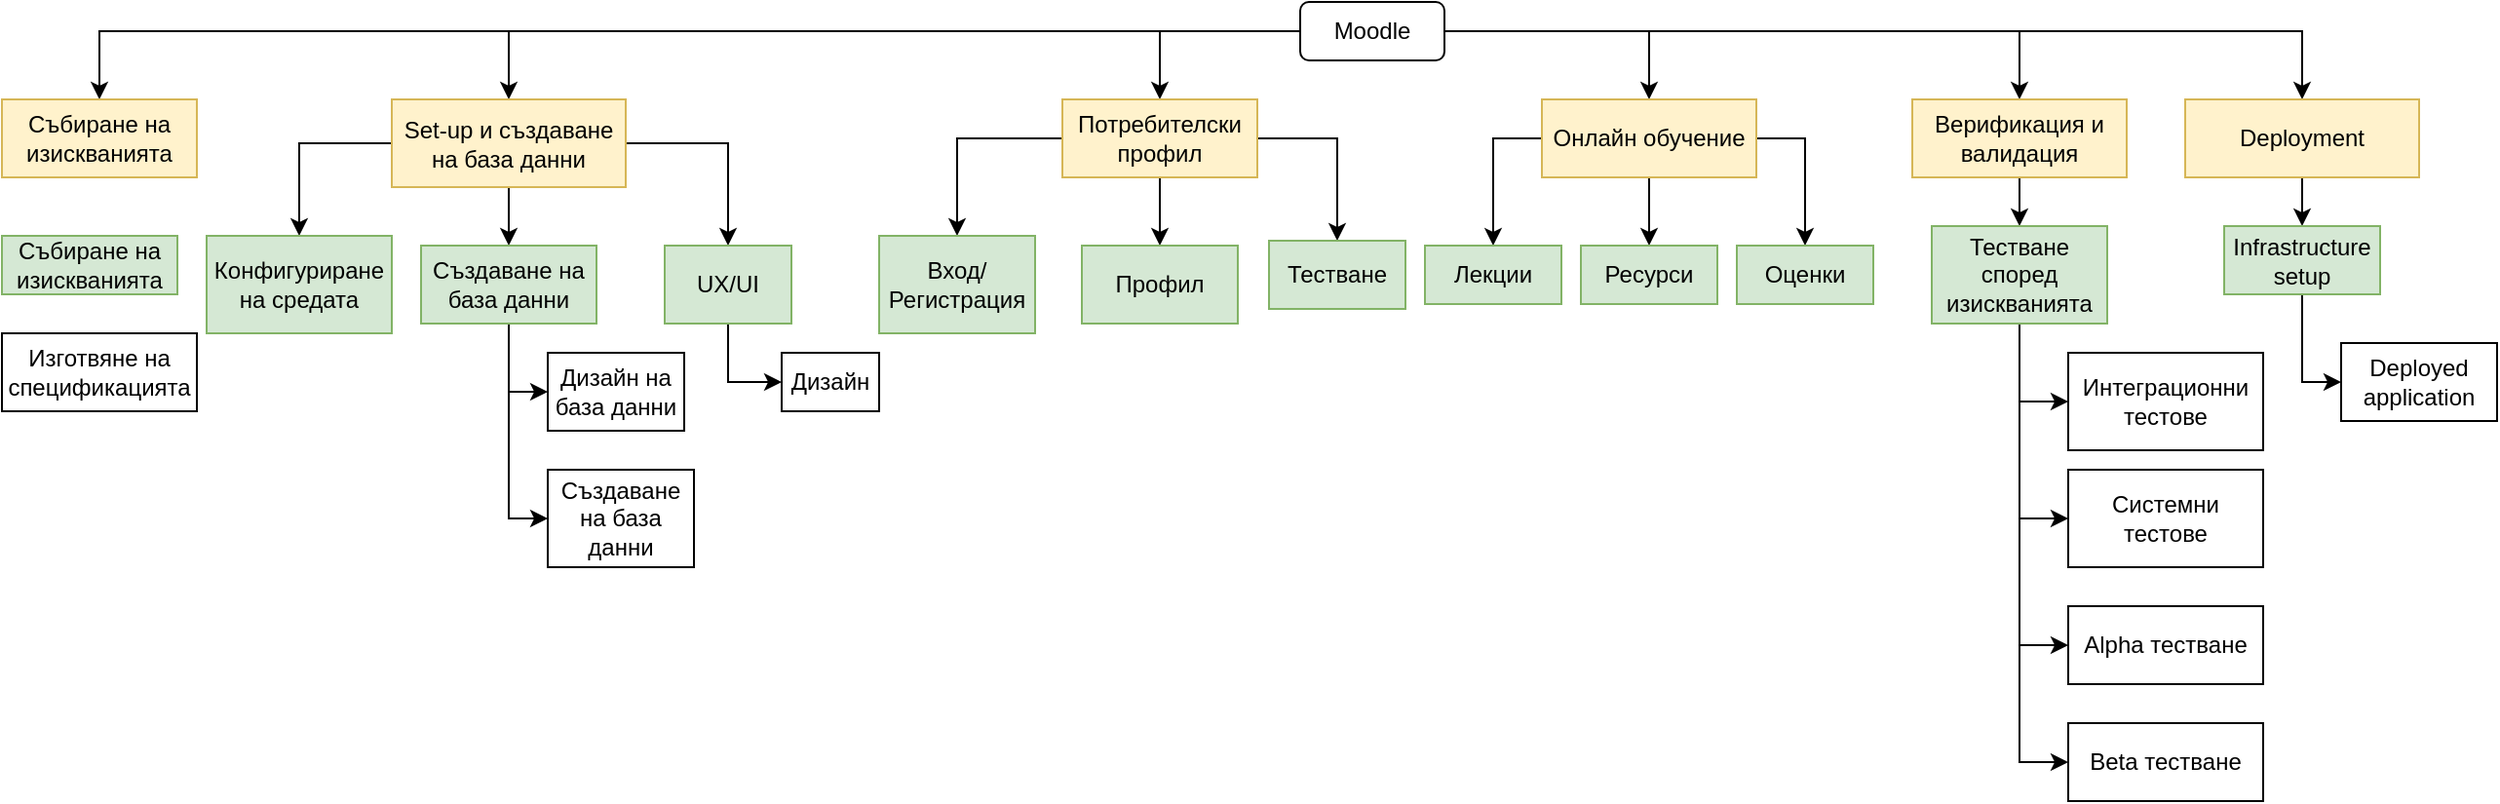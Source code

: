 <mxfile version="15.9.4" type="github">
  <diagram id="OaNjyxevK-4zABXbeRmA" name="Page-1">
    <mxGraphModel dx="1773" dy="589" grid="1" gridSize="10" guides="1" tooltips="1" connect="1" arrows="1" fold="1" page="1" pageScale="1" pageWidth="827" pageHeight="1169" math="0" shadow="0">
      <root>
        <mxCell id="0" />
        <mxCell id="1" parent="0" />
        <mxCell id="JWQSCCIdsSd6pLvR8Nr2-3" style="edgeStyle=orthogonalEdgeStyle;rounded=0;orthogonalLoop=1;jettySize=auto;html=1;entryX=0.5;entryY=0;entryDx=0;entryDy=0;" edge="1" parent="1" source="JWQSCCIdsSd6pLvR8Nr2-1" target="JWQSCCIdsSd6pLvR8Nr2-2">
          <mxGeometry relative="1" as="geometry" />
        </mxCell>
        <mxCell id="JWQSCCIdsSd6pLvR8Nr2-6" style="edgeStyle=orthogonalEdgeStyle;rounded=0;orthogonalLoop=1;jettySize=auto;html=1;entryX=0.5;entryY=0;entryDx=0;entryDy=0;" edge="1" parent="1" source="JWQSCCIdsSd6pLvR8Nr2-1" target="JWQSCCIdsSd6pLvR8Nr2-5">
          <mxGeometry relative="1" as="geometry" />
        </mxCell>
        <mxCell id="JWQSCCIdsSd6pLvR8Nr2-11" style="edgeStyle=orthogonalEdgeStyle;rounded=0;orthogonalLoop=1;jettySize=auto;html=1;entryX=0.5;entryY=0;entryDx=0;entryDy=0;" edge="1" parent="1" source="JWQSCCIdsSd6pLvR8Nr2-1" target="JWQSCCIdsSd6pLvR8Nr2-9">
          <mxGeometry relative="1" as="geometry" />
        </mxCell>
        <mxCell id="JWQSCCIdsSd6pLvR8Nr2-12" style="edgeStyle=orthogonalEdgeStyle;rounded=0;orthogonalLoop=1;jettySize=auto;html=1;entryX=0.5;entryY=0;entryDx=0;entryDy=0;" edge="1" parent="1" source="JWQSCCIdsSd6pLvR8Nr2-1" target="JWQSCCIdsSd6pLvR8Nr2-10">
          <mxGeometry relative="1" as="geometry" />
        </mxCell>
        <mxCell id="JWQSCCIdsSd6pLvR8Nr2-37" style="edgeStyle=orthogonalEdgeStyle;rounded=0;orthogonalLoop=1;jettySize=auto;html=1;" edge="1" parent="1" source="JWQSCCIdsSd6pLvR8Nr2-1" target="JWQSCCIdsSd6pLvR8Nr2-13">
          <mxGeometry relative="1" as="geometry" />
        </mxCell>
        <mxCell id="JWQSCCIdsSd6pLvR8Nr2-59" style="edgeStyle=orthogonalEdgeStyle;rounded=0;orthogonalLoop=1;jettySize=auto;html=1;exitX=0;exitY=0.5;exitDx=0;exitDy=0;" edge="1" parent="1" source="JWQSCCIdsSd6pLvR8Nr2-1" target="JWQSCCIdsSd6pLvR8Nr2-7">
          <mxGeometry relative="1" as="geometry" />
        </mxCell>
        <mxCell id="JWQSCCIdsSd6pLvR8Nr2-1" value="Moodle" style="rounded=1;whiteSpace=wrap;html=1;" vertex="1" parent="1">
          <mxGeometry x="536" y="110" width="74" height="30" as="geometry" />
        </mxCell>
        <mxCell id="JWQSCCIdsSd6pLvR8Nr2-2" value="Събиране на изискванията" style="whiteSpace=wrap;html=1;fillColor=#fff2cc;strokeColor=#d6b656;" vertex="1" parent="1">
          <mxGeometry x="-130" y="160" width="100" height="40" as="geometry" />
        </mxCell>
        <mxCell id="JWQSCCIdsSd6pLvR8Nr2-34" style="edgeStyle=orthogonalEdgeStyle;rounded=0;orthogonalLoop=1;jettySize=auto;html=1;exitX=0;exitY=0.5;exitDx=0;exitDy=0;" edge="1" parent="1" source="JWQSCCIdsSd6pLvR8Nr2-5" target="JWQSCCIdsSd6pLvR8Nr2-17">
          <mxGeometry relative="1" as="geometry" />
        </mxCell>
        <mxCell id="JWQSCCIdsSd6pLvR8Nr2-35" style="edgeStyle=orthogonalEdgeStyle;rounded=0;orthogonalLoop=1;jettySize=auto;html=1;" edge="1" parent="1" source="JWQSCCIdsSd6pLvR8Nr2-5" target="JWQSCCIdsSd6pLvR8Nr2-21">
          <mxGeometry relative="1" as="geometry" />
        </mxCell>
        <mxCell id="JWQSCCIdsSd6pLvR8Nr2-36" style="edgeStyle=orthogonalEdgeStyle;rounded=0;orthogonalLoop=1;jettySize=auto;html=1;exitX=1;exitY=0.5;exitDx=0;exitDy=0;entryX=0.5;entryY=0;entryDx=0;entryDy=0;" edge="1" parent="1" source="JWQSCCIdsSd6pLvR8Nr2-5" target="JWQSCCIdsSd6pLvR8Nr2-22">
          <mxGeometry relative="1" as="geometry" />
        </mxCell>
        <mxCell id="JWQSCCIdsSd6pLvR8Nr2-5" value="Set-up и създаване на база данни" style="whiteSpace=wrap;html=1;fillColor=#fff2cc;strokeColor=#d6b656;" vertex="1" parent="1">
          <mxGeometry x="70" y="160" width="120" height="45" as="geometry" />
        </mxCell>
        <mxCell id="JWQSCCIdsSd6pLvR8Nr2-41" style="edgeStyle=orthogonalEdgeStyle;rounded=0;orthogonalLoop=1;jettySize=auto;html=1;entryX=0.5;entryY=0;entryDx=0;entryDy=0;" edge="1" parent="1" source="JWQSCCIdsSd6pLvR8Nr2-7" target="JWQSCCIdsSd6pLvR8Nr2-39">
          <mxGeometry relative="1" as="geometry" />
        </mxCell>
        <mxCell id="JWQSCCIdsSd6pLvR8Nr2-63" style="edgeStyle=orthogonalEdgeStyle;rounded=0;orthogonalLoop=1;jettySize=auto;html=1;entryX=0.5;entryY=0;entryDx=0;entryDy=0;" edge="1" parent="1" source="JWQSCCIdsSd6pLvR8Nr2-7" target="JWQSCCIdsSd6pLvR8Nr2-42">
          <mxGeometry relative="1" as="geometry" />
        </mxCell>
        <mxCell id="JWQSCCIdsSd6pLvR8Nr2-64" style="edgeStyle=orthogonalEdgeStyle;rounded=0;orthogonalLoop=1;jettySize=auto;html=1;entryX=0.5;entryY=0;entryDx=0;entryDy=0;" edge="1" parent="1" source="JWQSCCIdsSd6pLvR8Nr2-7" target="JWQSCCIdsSd6pLvR8Nr2-38">
          <mxGeometry relative="1" as="geometry" />
        </mxCell>
        <mxCell id="JWQSCCIdsSd6pLvR8Nr2-7" value="Потребителски профил" style="whiteSpace=wrap;html=1;fillColor=#fff2cc;strokeColor=#d6b656;" vertex="1" parent="1">
          <mxGeometry x="414" y="160" width="100" height="40" as="geometry" />
        </mxCell>
        <mxCell id="JWQSCCIdsSd6pLvR8Nr2-73" style="edgeStyle=orthogonalEdgeStyle;rounded=0;orthogonalLoop=1;jettySize=auto;html=1;" edge="1" parent="1" source="JWQSCCIdsSd6pLvR8Nr2-9" target="JWQSCCIdsSd6pLvR8Nr2-68">
          <mxGeometry relative="1" as="geometry" />
        </mxCell>
        <mxCell id="JWQSCCIdsSd6pLvR8Nr2-74" style="edgeStyle=orthogonalEdgeStyle;rounded=0;orthogonalLoop=1;jettySize=auto;html=1;exitX=0;exitY=0.5;exitDx=0;exitDy=0;" edge="1" parent="1" source="JWQSCCIdsSd6pLvR8Nr2-9" target="JWQSCCIdsSd6pLvR8Nr2-67">
          <mxGeometry relative="1" as="geometry" />
        </mxCell>
        <mxCell id="JWQSCCIdsSd6pLvR8Nr2-75" style="edgeStyle=orthogonalEdgeStyle;rounded=0;orthogonalLoop=1;jettySize=auto;html=1;exitX=1;exitY=0.5;exitDx=0;exitDy=0;entryX=0.5;entryY=0;entryDx=0;entryDy=0;" edge="1" parent="1" source="JWQSCCIdsSd6pLvR8Nr2-9" target="JWQSCCIdsSd6pLvR8Nr2-70">
          <mxGeometry relative="1" as="geometry" />
        </mxCell>
        <mxCell id="JWQSCCIdsSd6pLvR8Nr2-9" value="Онлайн обучение" style="whiteSpace=wrap;html=1;fillColor=#fff2cc;strokeColor=#d6b656;" vertex="1" parent="1">
          <mxGeometry x="660" y="160" width="110" height="40" as="geometry" />
        </mxCell>
        <mxCell id="JWQSCCIdsSd6pLvR8Nr2-46" style="edgeStyle=orthogonalEdgeStyle;rounded=0;orthogonalLoop=1;jettySize=auto;html=1;entryX=0.5;entryY=0;entryDx=0;entryDy=0;" edge="1" parent="1" source="JWQSCCIdsSd6pLvR8Nr2-10" target="JWQSCCIdsSd6pLvR8Nr2-45">
          <mxGeometry relative="1" as="geometry" />
        </mxCell>
        <mxCell id="JWQSCCIdsSd6pLvR8Nr2-10" value="Верификация и валидация" style="whiteSpace=wrap;html=1;fillColor=#fff2cc;strokeColor=#d6b656;" vertex="1" parent="1">
          <mxGeometry x="850" y="160" width="110" height="40" as="geometry" />
        </mxCell>
        <mxCell id="JWQSCCIdsSd6pLvR8Nr2-48" style="edgeStyle=orthogonalEdgeStyle;rounded=0;orthogonalLoop=1;jettySize=auto;html=1;entryX=0.5;entryY=0;entryDx=0;entryDy=0;" edge="1" parent="1" source="JWQSCCIdsSd6pLvR8Nr2-13" target="JWQSCCIdsSd6pLvR8Nr2-47">
          <mxGeometry relative="1" as="geometry" />
        </mxCell>
        <mxCell id="JWQSCCIdsSd6pLvR8Nr2-13" value="Deployment" style="whiteSpace=wrap;html=1;fillColor=#fff2cc;strokeColor=#d6b656;" vertex="1" parent="1">
          <mxGeometry x="990" y="160" width="120" height="40" as="geometry" />
        </mxCell>
        <mxCell id="JWQSCCIdsSd6pLvR8Nr2-14" value="Събиране на изискванията" style="whiteSpace=wrap;html=1;fillColor=#d5e8d4;strokeColor=#82b366;" vertex="1" parent="1">
          <mxGeometry x="-130" y="230" width="90" height="30" as="geometry" />
        </mxCell>
        <mxCell id="JWQSCCIdsSd6pLvR8Nr2-16" value="Изготвяне на спецификацията" style="whiteSpace=wrap;html=1;" vertex="1" parent="1">
          <mxGeometry x="-130" y="280" width="100" height="40" as="geometry" />
        </mxCell>
        <mxCell id="JWQSCCIdsSd6pLvR8Nr2-17" value="Конфигуриране на средата" style="whiteSpace=wrap;html=1;fillColor=#d5e8d4;strokeColor=#82b366;" vertex="1" parent="1">
          <mxGeometry x="-25" y="230" width="95" height="50" as="geometry" />
        </mxCell>
        <mxCell id="JWQSCCIdsSd6pLvR8Nr2-28" style="edgeStyle=orthogonalEdgeStyle;rounded=0;orthogonalLoop=1;jettySize=auto;html=1;entryX=0;entryY=0.5;entryDx=0;entryDy=0;" edge="1" parent="1" source="JWQSCCIdsSd6pLvR8Nr2-21" target="JWQSCCIdsSd6pLvR8Nr2-23">
          <mxGeometry relative="1" as="geometry" />
        </mxCell>
        <mxCell id="JWQSCCIdsSd6pLvR8Nr2-29" style="edgeStyle=orthogonalEdgeStyle;rounded=0;orthogonalLoop=1;jettySize=auto;html=1;entryX=0;entryY=0.5;entryDx=0;entryDy=0;" edge="1" parent="1" source="JWQSCCIdsSd6pLvR8Nr2-21" target="JWQSCCIdsSd6pLvR8Nr2-24">
          <mxGeometry relative="1" as="geometry" />
        </mxCell>
        <mxCell id="JWQSCCIdsSd6pLvR8Nr2-21" value="Създаване на база данни" style="whiteSpace=wrap;html=1;fillColor=#d5e8d4;strokeColor=#82b366;" vertex="1" parent="1">
          <mxGeometry x="85" y="235" width="90" height="40" as="geometry" />
        </mxCell>
        <mxCell id="JWQSCCIdsSd6pLvR8Nr2-31" style="edgeStyle=orthogonalEdgeStyle;rounded=0;orthogonalLoop=1;jettySize=auto;html=1;entryX=0;entryY=0.5;entryDx=0;entryDy=0;" edge="1" parent="1" source="JWQSCCIdsSd6pLvR8Nr2-22" target="JWQSCCIdsSd6pLvR8Nr2-30">
          <mxGeometry relative="1" as="geometry" />
        </mxCell>
        <mxCell id="JWQSCCIdsSd6pLvR8Nr2-22" value="UX/UI" style="whiteSpace=wrap;html=1;fillColor=#d5e8d4;strokeColor=#82b366;" vertex="1" parent="1">
          <mxGeometry x="210" y="235" width="65" height="40" as="geometry" />
        </mxCell>
        <mxCell id="JWQSCCIdsSd6pLvR8Nr2-23" value="Дизайн на база данни" style="whiteSpace=wrap;html=1;" vertex="1" parent="1">
          <mxGeometry x="150" y="290" width="70" height="40" as="geometry" />
        </mxCell>
        <mxCell id="JWQSCCIdsSd6pLvR8Nr2-24" value="Създаване на база данни" style="whiteSpace=wrap;html=1;" vertex="1" parent="1">
          <mxGeometry x="150" y="350" width="75" height="50" as="geometry" />
        </mxCell>
        <mxCell id="JWQSCCIdsSd6pLvR8Nr2-30" value="Дизайн" style="whiteSpace=wrap;html=1;" vertex="1" parent="1">
          <mxGeometry x="270" y="290" width="50" height="30" as="geometry" />
        </mxCell>
        <mxCell id="JWQSCCIdsSd6pLvR8Nr2-38" value="Вход/Регистрация" style="whiteSpace=wrap;html=1;fillColor=#d5e8d4;strokeColor=#82b366;" vertex="1" parent="1">
          <mxGeometry x="320" y="230" width="80" height="50" as="geometry" />
        </mxCell>
        <mxCell id="JWQSCCIdsSd6pLvR8Nr2-39" value="Профил" style="whiteSpace=wrap;html=1;fillColor=#d5e8d4;strokeColor=#82b366;" vertex="1" parent="1">
          <mxGeometry x="424" y="235" width="80" height="40" as="geometry" />
        </mxCell>
        <mxCell id="JWQSCCIdsSd6pLvR8Nr2-42" value="Тестване" style="whiteSpace=wrap;html=1;fillColor=#d5e8d4;strokeColor=#82b366;" vertex="1" parent="1">
          <mxGeometry x="520" y="232.5" width="70" height="35" as="geometry" />
        </mxCell>
        <mxCell id="JWQSCCIdsSd6pLvR8Nr2-55" style="edgeStyle=orthogonalEdgeStyle;rounded=0;orthogonalLoop=1;jettySize=auto;html=1;entryX=0;entryY=0.5;entryDx=0;entryDy=0;" edge="1" parent="1" source="JWQSCCIdsSd6pLvR8Nr2-45" target="JWQSCCIdsSd6pLvR8Nr2-51">
          <mxGeometry relative="1" as="geometry" />
        </mxCell>
        <mxCell id="JWQSCCIdsSd6pLvR8Nr2-56" style="edgeStyle=orthogonalEdgeStyle;rounded=0;orthogonalLoop=1;jettySize=auto;html=1;entryX=0;entryY=0.5;entryDx=0;entryDy=0;" edge="1" parent="1" source="JWQSCCIdsSd6pLvR8Nr2-45" target="JWQSCCIdsSd6pLvR8Nr2-52">
          <mxGeometry relative="1" as="geometry" />
        </mxCell>
        <mxCell id="JWQSCCIdsSd6pLvR8Nr2-57" style="edgeStyle=orthogonalEdgeStyle;rounded=0;orthogonalLoop=1;jettySize=auto;html=1;entryX=0;entryY=0.5;entryDx=0;entryDy=0;" edge="1" parent="1" source="JWQSCCIdsSd6pLvR8Nr2-45" target="JWQSCCIdsSd6pLvR8Nr2-53">
          <mxGeometry relative="1" as="geometry" />
        </mxCell>
        <mxCell id="JWQSCCIdsSd6pLvR8Nr2-58" style="edgeStyle=orthogonalEdgeStyle;rounded=0;orthogonalLoop=1;jettySize=auto;html=1;entryX=0;entryY=0.5;entryDx=0;entryDy=0;" edge="1" parent="1" source="JWQSCCIdsSd6pLvR8Nr2-45" target="JWQSCCIdsSd6pLvR8Nr2-54">
          <mxGeometry relative="1" as="geometry" />
        </mxCell>
        <mxCell id="JWQSCCIdsSd6pLvR8Nr2-45" value="Тестване според изискванията" style="whiteSpace=wrap;html=1;fillColor=#d5e8d4;strokeColor=#82b366;" vertex="1" parent="1">
          <mxGeometry x="860" y="225" width="90" height="50" as="geometry" />
        </mxCell>
        <mxCell id="JWQSCCIdsSd6pLvR8Nr2-50" style="edgeStyle=orthogonalEdgeStyle;rounded=0;orthogonalLoop=1;jettySize=auto;html=1;entryX=0;entryY=0.5;entryDx=0;entryDy=0;" edge="1" parent="1" source="JWQSCCIdsSd6pLvR8Nr2-47" target="JWQSCCIdsSd6pLvR8Nr2-49">
          <mxGeometry relative="1" as="geometry" />
        </mxCell>
        <mxCell id="JWQSCCIdsSd6pLvR8Nr2-47" value="Infrastructure setup" style="whiteSpace=wrap;html=1;fillColor=#d5e8d4;strokeColor=#82b366;" vertex="1" parent="1">
          <mxGeometry x="1010" y="225" width="80" height="35" as="geometry" />
        </mxCell>
        <mxCell id="JWQSCCIdsSd6pLvR8Nr2-49" value="Deployed application" style="whiteSpace=wrap;html=1;" vertex="1" parent="1">
          <mxGeometry x="1070" y="285" width="80" height="40" as="geometry" />
        </mxCell>
        <mxCell id="JWQSCCIdsSd6pLvR8Nr2-51" value="Интеграционни тестове" style="whiteSpace=wrap;html=1;" vertex="1" parent="1">
          <mxGeometry x="930" y="290" width="100" height="50" as="geometry" />
        </mxCell>
        <mxCell id="JWQSCCIdsSd6pLvR8Nr2-52" value="Системни тестове" style="whiteSpace=wrap;html=1;" vertex="1" parent="1">
          <mxGeometry x="930" y="350" width="100" height="50" as="geometry" />
        </mxCell>
        <mxCell id="JWQSCCIdsSd6pLvR8Nr2-53" value="Alpha тестване" style="whiteSpace=wrap;html=1;" vertex="1" parent="1">
          <mxGeometry x="930" y="420" width="100" height="40" as="geometry" />
        </mxCell>
        <mxCell id="JWQSCCIdsSd6pLvR8Nr2-54" value="Beta тестване" style="whiteSpace=wrap;html=1;" vertex="1" parent="1">
          <mxGeometry x="930" y="480" width="100" height="40" as="geometry" />
        </mxCell>
        <mxCell id="JWQSCCIdsSd6pLvR8Nr2-67" value="Лекции" style="whiteSpace=wrap;html=1;fillColor=#d5e8d4;strokeColor=#82b366;" vertex="1" parent="1">
          <mxGeometry x="600" y="235" width="70" height="30" as="geometry" />
        </mxCell>
        <mxCell id="JWQSCCIdsSd6pLvR8Nr2-68" value="Ресурси" style="whiteSpace=wrap;html=1;fillColor=#d5e8d4;strokeColor=#82b366;" vertex="1" parent="1">
          <mxGeometry x="680" y="235" width="70" height="30" as="geometry" />
        </mxCell>
        <mxCell id="JWQSCCIdsSd6pLvR8Nr2-70" value="Оценки" style="whiteSpace=wrap;html=1;fillColor=#d5e8d4;strokeColor=#82b366;" vertex="1" parent="1">
          <mxGeometry x="760" y="235" width="70" height="30" as="geometry" />
        </mxCell>
      </root>
    </mxGraphModel>
  </diagram>
</mxfile>
